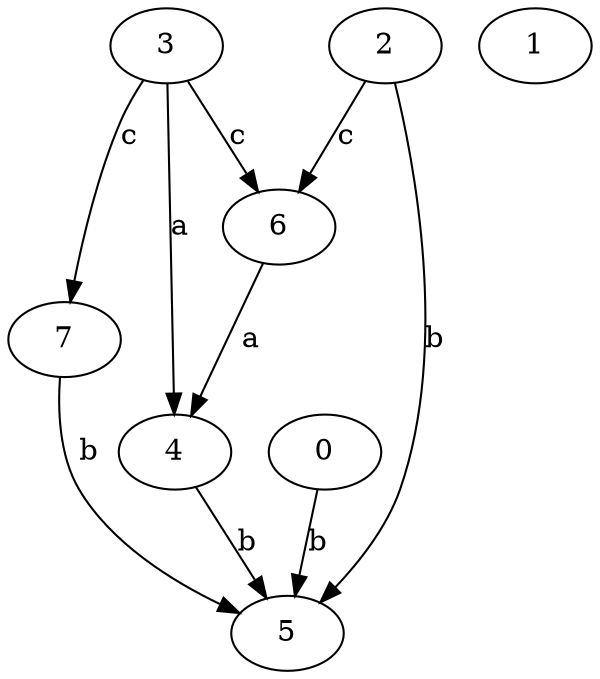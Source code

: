 strict digraph  {
3;
0;
4;
5;
1;
2;
6;
7;
3 -> 4  [label=a];
3 -> 6  [label=c];
3 -> 7  [label=c];
0 -> 5  [label=b];
4 -> 5  [label=b];
2 -> 5  [label=b];
2 -> 6  [label=c];
6 -> 4  [label=a];
7 -> 5  [label=b];
}
